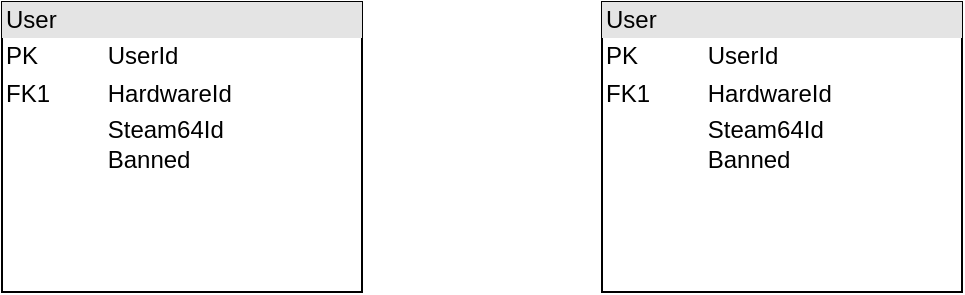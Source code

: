 <mxfile version="21.7.2" type="device">
  <diagram name="Page-1" id="lGA2o3BVWdjGpJAT47dB">
    <mxGraphModel dx="1434" dy="790" grid="1" gridSize="10" guides="1" tooltips="1" connect="1" arrows="1" fold="1" page="1" pageScale="1" pageWidth="827" pageHeight="1169" math="0" shadow="0">
      <root>
        <mxCell id="0" />
        <mxCell id="1" parent="0" />
        <mxCell id="3Gc6Ea0flFLE_1pXqOZ2-15" value="&lt;div style=&quot;box-sizing:border-box;width:100%;background:#e4e4e4;padding:2px;&quot;&gt;User&lt;/div&gt;&lt;table style=&quot;width:100%;font-size:1em;&quot; cellpadding=&quot;2&quot; cellspacing=&quot;0&quot;&gt;&lt;tbody&gt;&lt;tr&gt;&lt;td&gt;PK&lt;/td&gt;&lt;td&gt;UserId&lt;br&gt;&lt;/td&gt;&lt;/tr&gt;&lt;tr&gt;&lt;td&gt;FK1&lt;/td&gt;&lt;td&gt;HardwareId&lt;/td&gt;&lt;/tr&gt;&lt;tr&gt;&lt;td&gt;&lt;/td&gt;&lt;td&gt;Steam64Id&lt;br&gt;Banned&lt;br&gt;&lt;br&gt;&lt;/td&gt;&lt;/tr&gt;&lt;/tbody&gt;&lt;/table&gt;" style="verticalAlign=top;align=left;overflow=fill;html=1;whiteSpace=wrap;" vertex="1" parent="1">
          <mxGeometry x="60" y="290" width="180" height="145" as="geometry" />
        </mxCell>
        <mxCell id="3Gc6Ea0flFLE_1pXqOZ2-16" value="&lt;div style=&quot;box-sizing:border-box;width:100%;background:#e4e4e4;padding:2px;&quot;&gt;User&lt;/div&gt;&lt;table style=&quot;width:100%;font-size:1em;&quot; cellpadding=&quot;2&quot; cellspacing=&quot;0&quot;&gt;&lt;tbody&gt;&lt;tr&gt;&lt;td&gt;PK&lt;/td&gt;&lt;td&gt;UserId&lt;br&gt;&lt;/td&gt;&lt;/tr&gt;&lt;tr&gt;&lt;td&gt;FK1&lt;/td&gt;&lt;td&gt;HardwareId&lt;/td&gt;&lt;/tr&gt;&lt;tr&gt;&lt;td&gt;&lt;/td&gt;&lt;td&gt;Steam64Id&lt;br&gt;Banned&lt;br&gt;&lt;br&gt;&lt;/td&gt;&lt;/tr&gt;&lt;/tbody&gt;&lt;/table&gt;" style="verticalAlign=top;align=left;overflow=fill;html=1;whiteSpace=wrap;" vertex="1" parent="1">
          <mxGeometry x="360" y="290" width="180" height="145" as="geometry" />
        </mxCell>
      </root>
    </mxGraphModel>
  </diagram>
</mxfile>
